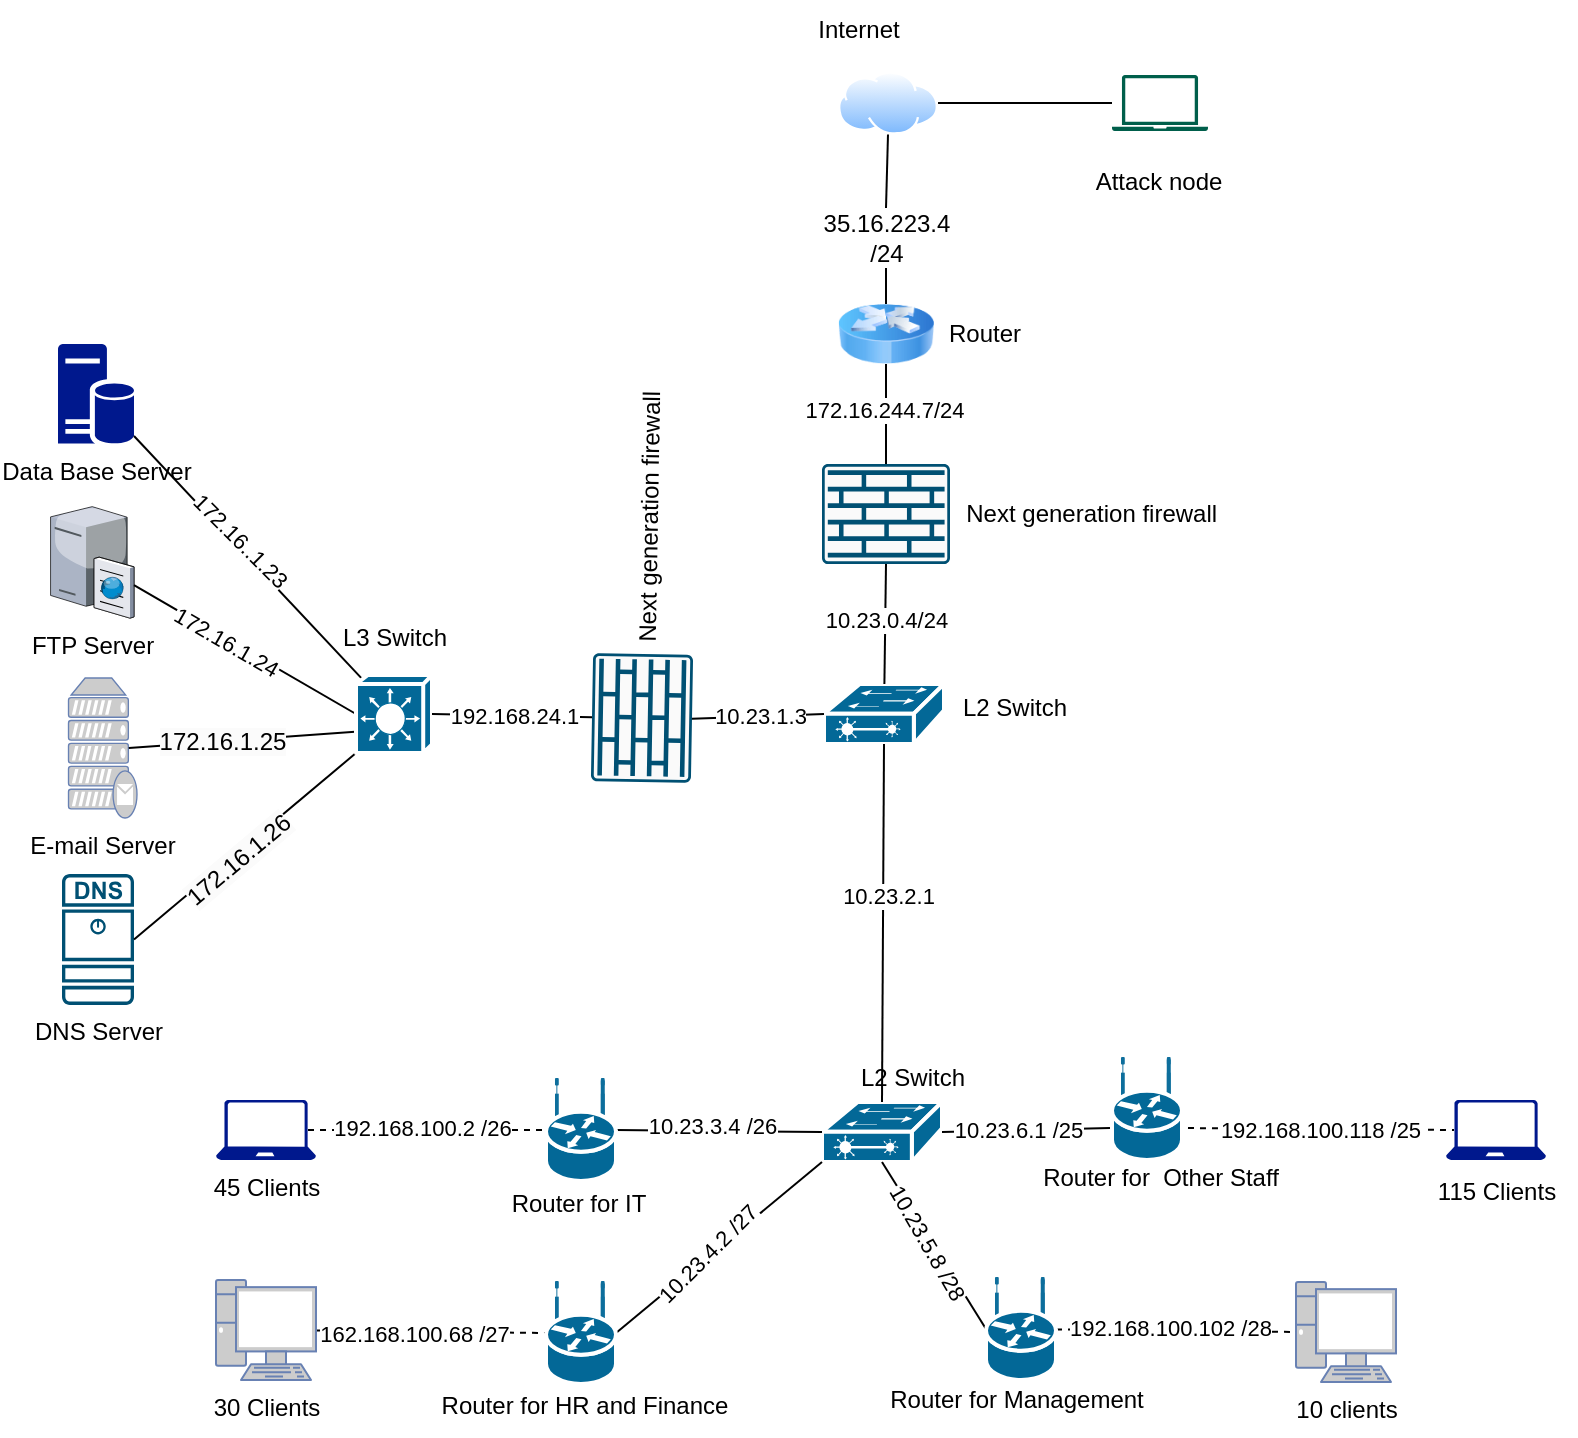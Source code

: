 <mxfile version="24.7.1" type="github">
  <diagram name="Page-1" id="mWOwHAFnnGotzb68UGMo">
    <mxGraphModel dx="880" dy="472" grid="1" gridSize="10" guides="1" tooltips="1" connect="1" arrows="1" fold="1" page="1" pageScale="1" pageWidth="850" pageHeight="1100" math="0" shadow="0">
      <root>
        <mxCell id="0" />
        <mxCell id="1" parent="0" />
        <mxCell id="QFhtb_JTBLAtstihDLr0-1" value="" style="sketch=0;points=[[0.015,0.015,0],[0.985,0.015,0],[0.985,0.985,0],[0.015,0.985,0],[0.25,0,0],[0.5,0,0],[0.75,0,0],[1,0.25,0],[1,0.5,0],[1,0.75,0],[0.75,1,0],[0.5,1,0],[0.25,1,0],[0,0.75,0],[0,0.5,0],[0,0.25,0]];verticalLabelPosition=bottom;html=1;verticalAlign=top;aspect=fixed;align=center;pointerEvents=1;shape=mxgraph.cisco19.rect;prIcon=firewall;fillColor=#FAFAFA;strokeColor=#005073;" parent="1" vertex="1">
          <mxGeometry x="451" y="246" width="64" height="50" as="geometry" />
        </mxCell>
        <mxCell id="QFhtb_JTBLAtstihDLr0-2" value="" style="image;html=1;image=img/lib/clip_art/networking/Router_Icon_128x128.png" parent="1" vertex="1">
          <mxGeometry x="459" y="166" width="48" height="30" as="geometry" />
        </mxCell>
        <mxCell id="QFhtb_JTBLAtstihDLr0-3" value="DNS Server" style="sketch=0;points=[[0.015,0.015,0],[0.985,0.015,0],[0.985,0.985,0],[0.015,0.985,0],[0.25,0,0],[0.5,0,0],[0.75,0,0],[1,0.25,0],[1,0.5,0],[1,0.75,0],[0.75,1,0],[0.5,1,0],[0.25,1,0],[0,0.75,0],[0,0.5,0],[0,0.25,0]];verticalLabelPosition=bottom;html=1;verticalAlign=top;aspect=fixed;align=center;pointerEvents=1;shape=mxgraph.cisco19.dns_server;fillColor=#005073;strokeColor=none;" parent="1" vertex="1">
          <mxGeometry x="71" y="451" width="36" height="65.45" as="geometry" />
        </mxCell>
        <mxCell id="QFhtb_JTBLAtstihDLr0-4" value="" style="endArrow=none;html=1;rounded=0;exitX=0.5;exitY=0;exitDx=0;exitDy=0;exitPerimeter=0;" parent="1" source="QFhtb_JTBLAtstihDLr0-1" edge="1">
          <mxGeometry width="50" height="50" relative="1" as="geometry">
            <mxPoint x="281" y="346" as="sourcePoint" />
            <mxPoint x="483" y="196" as="targetPoint" />
          </mxGeometry>
        </mxCell>
        <mxCell id="6wvi-4wZgXXVieuaFHjE-26" value="172.16.244.7/24" style="edgeLabel;html=1;align=center;verticalAlign=middle;resizable=0;points=[];" parent="QFhtb_JTBLAtstihDLr0-4" vertex="1" connectable="0">
          <mxGeometry x="0.08" y="1" relative="1" as="geometry">
            <mxPoint as="offset" />
          </mxGeometry>
        </mxCell>
        <mxCell id="QFhtb_JTBLAtstihDLr0-8" value="" style="shape=mxgraph.cisco.switches.layer_2_remote_switch;html=1;pointerEvents=1;dashed=0;fillColor=#036897;strokeColor=#ffffff;strokeWidth=2;verticalLabelPosition=bottom;verticalAlign=top;align=center;outlineConnect=0;" parent="1" vertex="1">
          <mxGeometry x="451" y="565" width="60" height="30" as="geometry" />
        </mxCell>
        <mxCell id="QFhtb_JTBLAtstihDLr0-17" value="" style="endArrow=none;html=1;rounded=0;exitX=1;exitY=0.5;exitDx=0;exitDy=0;entryX=0;entryY=0.5;entryDx=0;entryDy=0;entryPerimeter=0;exitPerimeter=0;" parent="1" source="6wvi-4wZgXXVieuaFHjE-52" target="QFhtb_JTBLAtstihDLr0-8" edge="1">
          <mxGeometry width="50" height="50" relative="1" as="geometry">
            <mxPoint x="270" y="579" as="sourcePoint" />
            <mxPoint x="386" y="565" as="targetPoint" />
          </mxGeometry>
        </mxCell>
        <mxCell id="6wvi-4wZgXXVieuaFHjE-40" value="10.23.3.4 /26" style="edgeLabel;html=1;align=center;verticalAlign=middle;resizable=0;points=[];" parent="QFhtb_JTBLAtstihDLr0-17" vertex="1" connectable="0">
          <mxGeometry x="-0.082" y="3" relative="1" as="geometry">
            <mxPoint as="offset" />
          </mxGeometry>
        </mxCell>
        <mxCell id="QFhtb_JTBLAtstihDLr0-18" value="" style="endArrow=none;html=1;rounded=0;entryX=1;entryY=0.5;entryDx=0;entryDy=0;entryPerimeter=0;exitX=-0.029;exitY=0.686;exitDx=0;exitDy=0;exitPerimeter=0;" parent="1" source="6wvi-4wZgXXVieuaFHjE-56" target="QFhtb_JTBLAtstihDLr0-8" edge="1">
          <mxGeometry width="50" height="50" relative="1" as="geometry">
            <mxPoint x="526" y="579" as="sourcePoint" />
            <mxPoint x="406" y="615" as="targetPoint" />
          </mxGeometry>
        </mxCell>
        <mxCell id="6wvi-4wZgXXVieuaFHjE-43" value="10.23.6.1 /25" style="edgeLabel;html=1;align=center;verticalAlign=middle;resizable=0;points=[];" parent="QFhtb_JTBLAtstihDLr0-18" vertex="1" connectable="0">
          <mxGeometry x="0.102" relative="1" as="geometry">
            <mxPoint as="offset" />
          </mxGeometry>
        </mxCell>
        <mxCell id="QFhtb_JTBLAtstihDLr0-19" value="" style="endArrow=none;html=1;rounded=0;exitX=1;exitY=0.5;exitDx=0;exitDy=0;entryX=0;entryY=1;entryDx=0;entryDy=0;entryPerimeter=0;exitPerimeter=0;" parent="1" source="6wvi-4wZgXXVieuaFHjE-53" target="QFhtb_JTBLAtstihDLr0-8" edge="1">
          <mxGeometry width="50" height="50" relative="1" as="geometry">
            <mxPoint x="286" y="680" as="sourcePoint" />
            <mxPoint x="406" y="615" as="targetPoint" />
          </mxGeometry>
        </mxCell>
        <mxCell id="6wvi-4wZgXXVieuaFHjE-41" value="10.23.4.2 /27" style="edgeLabel;html=1;align=center;verticalAlign=middle;resizable=0;points=[];rotation=-45;" parent="QFhtb_JTBLAtstihDLr0-19" vertex="1" connectable="0">
          <mxGeometry x="-0.101" y="1" relative="1" as="geometry">
            <mxPoint as="offset" />
          </mxGeometry>
        </mxCell>
        <mxCell id="QFhtb_JTBLAtstihDLr0-20" value="" style="endArrow=none;html=1;rounded=0;entryX=0.5;entryY=1;entryDx=0;entryDy=0;entryPerimeter=0;exitX=0;exitY=0.5;exitDx=0;exitDy=0;exitPerimeter=0;" parent="1" source="6wvi-4wZgXXVieuaFHjE-55" target="QFhtb_JTBLAtstihDLr0-8" edge="1">
          <mxGeometry width="50" height="50" relative="1" as="geometry">
            <mxPoint x="456" y="680" as="sourcePoint" />
            <mxPoint x="406" y="615" as="targetPoint" />
          </mxGeometry>
        </mxCell>
        <mxCell id="6wvi-4wZgXXVieuaFHjE-42" value="10.23.5.8 /28" style="edgeLabel;html=1;align=center;verticalAlign=middle;resizable=0;points=[];rotation=60;" parent="QFhtb_JTBLAtstihDLr0-20" vertex="1" connectable="0">
          <mxGeometry x="0.057" y="2" relative="1" as="geometry">
            <mxPoint y="-1" as="offset" />
          </mxGeometry>
        </mxCell>
        <mxCell id="QFhtb_JTBLAtstihDLr0-21" value="45 Clients" style="sketch=0;aspect=fixed;pointerEvents=1;shadow=0;dashed=0;html=1;strokeColor=none;labelPosition=center;verticalLabelPosition=bottom;verticalAlign=top;align=center;fillColor=#00188D;shape=mxgraph.azure.laptop" parent="1" vertex="1">
          <mxGeometry x="148" y="564" width="50" height="30" as="geometry" />
        </mxCell>
        <mxCell id="QFhtb_JTBLAtstihDLr0-22" value="" style="endArrow=none;dashed=1;html=1;rounded=0;entryX=0;entryY=0.5;entryDx=0;entryDy=0;entryPerimeter=0;" parent="1" source="QFhtb_JTBLAtstihDLr0-26" target="6wvi-4wZgXXVieuaFHjE-53" edge="1">
          <mxGeometry width="50" height="50" relative="1" as="geometry">
            <mxPoint x="115" y="680" as="sourcePoint" />
            <mxPoint x="256" y="680" as="targetPoint" />
          </mxGeometry>
        </mxCell>
        <mxCell id="6wvi-4wZgXXVieuaFHjE-48" value="162.168.100.68 /27" style="edgeLabel;html=1;align=center;verticalAlign=middle;resizable=0;points=[];" parent="QFhtb_JTBLAtstihDLr0-22" vertex="1" connectable="0">
          <mxGeometry x="-0.149" y="-1" relative="1" as="geometry">
            <mxPoint as="offset" />
          </mxGeometry>
        </mxCell>
        <mxCell id="QFhtb_JTBLAtstihDLr0-26" value="&lt;font color=&quot;#000000&quot;&gt;30 Clients&lt;/font&gt;" style="fontColor=#0066CC;verticalAlign=top;verticalLabelPosition=bottom;labelPosition=center;align=center;html=1;outlineConnect=0;fillColor=#CCCCCC;strokeColor=#6881B3;gradientColor=none;gradientDirection=north;strokeWidth=2;shape=mxgraph.networks.pc;" parent="1" vertex="1">
          <mxGeometry x="148" y="654" width="50" height="50" as="geometry" />
        </mxCell>
        <mxCell id="QFhtb_JTBLAtstihDLr0-28" value="&lt;font color=&quot;#000000&quot;&gt;10 clients&lt;/font&gt;" style="fontColor=#0066CC;verticalAlign=top;verticalLabelPosition=bottom;labelPosition=center;align=center;html=1;outlineConnect=0;fillColor=#CCCCCC;strokeColor=#6881B3;gradientColor=none;gradientDirection=north;strokeWidth=2;shape=mxgraph.networks.pc;" parent="1" vertex="1">
          <mxGeometry x="688" y="655" width="50" height="50" as="geometry" />
        </mxCell>
        <mxCell id="QFhtb_JTBLAtstihDLr0-29" value="" style="endArrow=none;dashed=1;html=1;rounded=0;entryX=0;entryY=0.5;entryDx=0;entryDy=0;entryPerimeter=0;" parent="1" source="6wvi-4wZgXXVieuaFHjE-55" target="QFhtb_JTBLAtstihDLr0-28" edge="1">
          <mxGeometry width="50" height="50" relative="1" as="geometry">
            <mxPoint x="486" y="680" as="sourcePoint" />
            <mxPoint x="605" y="745" as="targetPoint" />
          </mxGeometry>
        </mxCell>
        <mxCell id="6wvi-4wZgXXVieuaFHjE-49" value="192.168.100.102 /28" style="edgeLabel;html=1;align=center;verticalAlign=middle;resizable=0;points=[];" parent="QFhtb_JTBLAtstihDLr0-29" vertex="1" connectable="0">
          <mxGeometry x="-0.059" y="2" relative="1" as="geometry">
            <mxPoint as="offset" />
          </mxGeometry>
        </mxCell>
        <mxCell id="QFhtb_JTBLAtstihDLr0-31" value="" style="sketch=0;aspect=fixed;pointerEvents=1;shadow=0;dashed=0;html=1;strokeColor=none;labelPosition=center;verticalLabelPosition=bottom;verticalAlign=top;align=center;fillColor=#00188D;shape=mxgraph.azure.laptop" parent="1" vertex="1">
          <mxGeometry x="763" y="564" width="50" height="30" as="geometry" />
        </mxCell>
        <mxCell id="QFhtb_JTBLAtstihDLr0-32" value="" style="endArrow=none;dashed=1;html=1;rounded=0;entryX=0.08;entryY=0.5;entryDx=0;entryDy=0;entryPerimeter=0;exitX=0.914;exitY=0.686;exitDx=0;exitDy=0;exitPerimeter=0;" parent="1" source="6wvi-4wZgXXVieuaFHjE-56" target="QFhtb_JTBLAtstihDLr0-31" edge="1">
          <mxGeometry width="50" height="50" relative="1" as="geometry">
            <mxPoint x="570" y="558" as="sourcePoint" />
            <mxPoint x="615" y="690" as="targetPoint" />
          </mxGeometry>
        </mxCell>
        <mxCell id="6wvi-4wZgXXVieuaFHjE-51" value="192.168.100.118 /25" style="edgeLabel;html=1;align=center;verticalAlign=middle;resizable=0;points=[];" parent="QFhtb_JTBLAtstihDLr0-32" vertex="1" connectable="0">
          <mxGeometry x="0.031" relative="1" as="geometry">
            <mxPoint as="offset" />
          </mxGeometry>
        </mxCell>
        <mxCell id="QFhtb_JTBLAtstihDLr0-34" value="115 Clients" style="text;html=1;align=center;verticalAlign=middle;resizable=0;points=[];autosize=1;strokeColor=none;fillColor=none;" parent="1" vertex="1">
          <mxGeometry x="748" y="595" width="80" height="30" as="geometry" />
        </mxCell>
        <mxCell id="QFhtb_JTBLAtstihDLr0-35" value="" style="endArrow=none;dashed=1;html=1;rounded=0;exitX=0.92;exitY=0.5;exitDx=0;exitDy=0;exitPerimeter=0;entryX=0;entryY=0.5;entryDx=0;entryDy=0;entryPerimeter=0;" parent="1" source="QFhtb_JTBLAtstihDLr0-21" target="6wvi-4wZgXXVieuaFHjE-52" edge="1">
          <mxGeometry width="50" height="50" relative="1" as="geometry">
            <mxPoint x="111" y="580" as="sourcePoint" />
            <mxPoint x="240" y="579" as="targetPoint" />
          </mxGeometry>
        </mxCell>
        <mxCell id="6wvi-4wZgXXVieuaFHjE-47" value="192.168.100.2 /26" style="edgeLabel;html=1;align=center;verticalAlign=middle;resizable=0;points=[];" parent="QFhtb_JTBLAtstihDLr0-35" vertex="1" connectable="0">
          <mxGeometry x="-0.039" y="1" relative="1" as="geometry">
            <mxPoint as="offset" />
          </mxGeometry>
        </mxCell>
        <mxCell id="E-c_TPkN4qfoy3ML_oav-3" value="" style="shape=mxgraph.cisco.switches.layer_2_remote_switch;html=1;pointerEvents=1;dashed=0;fillColor=#036897;strokeColor=#ffffff;strokeWidth=2;verticalLabelPosition=bottom;verticalAlign=top;align=center;outlineConnect=0;" parent="1" vertex="1">
          <mxGeometry x="452" y="356" width="60" height="30" as="geometry" />
        </mxCell>
        <mxCell id="E-c_TPkN4qfoy3ML_oav-4" value="" style="endArrow=none;html=1;rounded=0;entryX=0.5;entryY=1;entryDx=0;entryDy=0;entryPerimeter=0;" parent="1" source="E-c_TPkN4qfoy3ML_oav-3" target="QFhtb_JTBLAtstihDLr0-1" edge="1">
          <mxGeometry width="50" height="50" relative="1" as="geometry">
            <mxPoint x="510" y="456" as="sourcePoint" />
            <mxPoint x="560" y="406" as="targetPoint" />
          </mxGeometry>
        </mxCell>
        <mxCell id="6wvi-4wZgXXVieuaFHjE-27" value="10.23.0.4/24" style="edgeLabel;html=1;align=center;verticalAlign=middle;resizable=0;points=[];" parent="E-c_TPkN4qfoy3ML_oav-4" vertex="1" connectable="0">
          <mxGeometry x="0.067" relative="1" as="geometry">
            <mxPoint as="offset" />
          </mxGeometry>
        </mxCell>
        <mxCell id="E-c_TPkN4qfoy3ML_oav-5" value="" style="endArrow=none;html=1;rounded=0;exitX=0.5;exitY=0;exitDx=0;exitDy=0;exitPerimeter=0;entryX=0.5;entryY=1;entryDx=0;entryDy=0;entryPerimeter=0;" parent="1" source="QFhtb_JTBLAtstihDLr0-8" target="E-c_TPkN4qfoy3ML_oav-3" edge="1">
          <mxGeometry width="50" height="50" relative="1" as="geometry">
            <mxPoint x="504" y="486" as="sourcePoint" />
            <mxPoint x="554" y="436" as="targetPoint" />
          </mxGeometry>
        </mxCell>
        <mxCell id="6wvi-4wZgXXVieuaFHjE-29" value="10.23.2.1" style="edgeLabel;html=1;align=center;verticalAlign=middle;resizable=0;points=[];" parent="E-c_TPkN4qfoy3ML_oav-5" vertex="1" connectable="0">
          <mxGeometry x="0.151" y="-2" relative="1" as="geometry">
            <mxPoint as="offset" />
          </mxGeometry>
        </mxCell>
        <mxCell id="E-c_TPkN4qfoy3ML_oav-10" value="Data Base Server" style="sketch=0;aspect=fixed;pointerEvents=1;shadow=0;dashed=0;html=1;strokeColor=none;labelPosition=center;verticalLabelPosition=bottom;verticalAlign=top;align=center;fillColor=#00188D;shape=mxgraph.mscae.enterprise.database_server" parent="1" vertex="1">
          <mxGeometry x="69" y="186" width="38" height="50" as="geometry" />
        </mxCell>
        <mxCell id="E-c_TPkN4qfoy3ML_oav-11" value="&lt;font color=&quot;#000000&quot;&gt;E-mail Server&lt;/font&gt;" style="fontColor=#0066CC;verticalAlign=top;verticalLabelPosition=bottom;labelPosition=center;align=center;html=1;outlineConnect=0;fillColor=#CCCCCC;strokeColor=#6881B3;gradientColor=none;gradientDirection=north;strokeWidth=2;shape=mxgraph.networks.mail_server;" parent="1" vertex="1">
          <mxGeometry x="74.25" y="353" width="34.25" height="70" as="geometry" />
        </mxCell>
        <mxCell id="E-c_TPkN4qfoy3ML_oav-15" value="" style="endArrow=none;html=1;rounded=0;exitX=1;exitY=0.5;exitDx=0;exitDy=0;exitPerimeter=0;entryX=0;entryY=1;entryDx=0;entryDy=0;entryPerimeter=0;" parent="1" source="QFhtb_JTBLAtstihDLr0-3" target="6wvi-4wZgXXVieuaFHjE-1" edge="1">
          <mxGeometry width="50" height="50" relative="1" as="geometry">
            <mxPoint x="311" y="416" as="sourcePoint" />
            <mxPoint x="216" y="408" as="targetPoint" />
          </mxGeometry>
        </mxCell>
        <mxCell id="6wvi-4wZgXXVieuaFHjE-44" value="&lt;span style=&quot;font-size: 12px; background-color: rgb(251, 251, 251);&quot;&gt;172.16.1.26&lt;/span&gt;" style="edgeLabel;html=1;align=center;verticalAlign=middle;resizable=0;points=[];rotation=-40;" parent="E-c_TPkN4qfoy3ML_oav-15" vertex="1" connectable="0">
          <mxGeometry x="-0.098" y="-3" relative="1" as="geometry">
            <mxPoint as="offset" />
          </mxGeometry>
        </mxCell>
        <mxCell id="E-c_TPkN4qfoy3ML_oav-16" value="" style="endArrow=none;html=1;rounded=0;exitX=0.88;exitY=0.5;exitDx=0;exitDy=0;exitPerimeter=0;entryX=0.125;entryY=0.719;entryDx=0;entryDy=0;entryPerimeter=0;" parent="1" source="E-c_TPkN4qfoy3ML_oav-11" target="6wvi-4wZgXXVieuaFHjE-1" edge="1">
          <mxGeometry width="50" height="50" relative="1" as="geometry">
            <mxPoint x="311" y="416" as="sourcePoint" />
            <mxPoint x="196" y="378" as="targetPoint" />
          </mxGeometry>
        </mxCell>
        <mxCell id="6wvi-4wZgXXVieuaFHjE-45" value="&lt;span style=&quot;font-size: 12px; background-color: rgb(251, 251, 251);&quot;&gt;172.16.1.25&lt;/span&gt;" style="edgeLabel;html=1;align=center;verticalAlign=middle;resizable=0;points=[];" parent="E-c_TPkN4qfoy3ML_oav-16" vertex="1" connectable="0">
          <mxGeometry x="-0.213" relative="1" as="geometry">
            <mxPoint as="offset" />
          </mxGeometry>
        </mxCell>
        <mxCell id="E-c_TPkN4qfoy3ML_oav-17" value="" style="endArrow=none;html=1;rounded=0;exitX=1;exitY=0.92;exitDx=0;exitDy=0;exitPerimeter=0;entryX=0.08;entryY=0.05;entryDx=0;entryDy=0;entryPerimeter=0;" parent="1" source="E-c_TPkN4qfoy3ML_oav-10" target="6wvi-4wZgXXVieuaFHjE-1" edge="1">
          <mxGeometry width="50" height="50" relative="1" as="geometry">
            <mxPoint x="265" y="266" as="sourcePoint" />
            <mxPoint x="250" y="278" as="targetPoint" />
          </mxGeometry>
        </mxCell>
        <mxCell id="6wvi-4wZgXXVieuaFHjE-30" value="172.16..1.23" style="edgeLabel;html=1;align=center;verticalAlign=middle;resizable=0;points=[];rotation=45;" parent="E-c_TPkN4qfoy3ML_oav-17" vertex="1" connectable="0">
          <mxGeometry x="-0.109" y="3" relative="1" as="geometry">
            <mxPoint as="offset" />
          </mxGeometry>
        </mxCell>
        <mxCell id="E-c_TPkN4qfoy3ML_oav-18" value="FTP Server" style="verticalLabelPosition=bottom;sketch=0;aspect=fixed;html=1;verticalAlign=top;strokeColor=none;align=center;outlineConnect=0;shape=mxgraph.citrix.ftp_server;" parent="1" vertex="1">
          <mxGeometry x="65.28" y="266" width="41.72" height="57" as="geometry" />
        </mxCell>
        <mxCell id="E-c_TPkN4qfoy3ML_oav-19" value="" style="endArrow=none;html=1;rounded=0;entryX=0;entryY=0.5;entryDx=0;entryDy=0;entryPerimeter=0;" parent="1" source="E-c_TPkN4qfoy3ML_oav-18" target="6wvi-4wZgXXVieuaFHjE-1" edge="1">
          <mxGeometry width="50" height="50" relative="1" as="geometry">
            <mxPoint x="321" y="476" as="sourcePoint" />
            <mxPoint x="216" y="348" as="targetPoint" />
          </mxGeometry>
        </mxCell>
        <mxCell id="6wvi-4wZgXXVieuaFHjE-31" value="172.16.1.24" style="edgeLabel;html=1;align=center;verticalAlign=middle;resizable=0;points=[];rotation=30;" parent="E-c_TPkN4qfoy3ML_oav-19" vertex="1" connectable="0">
          <mxGeometry x="-0.158" y="-1" relative="1" as="geometry">
            <mxPoint as="offset" />
          </mxGeometry>
        </mxCell>
        <mxCell id="E-c_TPkN4qfoy3ML_oav-25" value="" style="image;aspect=fixed;perimeter=ellipsePerimeter;html=1;align=center;shadow=0;dashed=0;spacingTop=3;image=img/lib/active_directory/internet_cloud.svg;" parent="1" vertex="1">
          <mxGeometry x="459" y="49.75" width="50" height="31.5" as="geometry" />
        </mxCell>
        <mxCell id="E-c_TPkN4qfoy3ML_oav-26" value="" style="endArrow=none;html=1;rounded=0;exitX=0.5;exitY=1;exitDx=0;exitDy=0;entryX=0.5;entryY=0;entryDx=0;entryDy=0;" parent="1" source="6wvi-4wZgXXVieuaFHjE-24" target="QFhtb_JTBLAtstihDLr0-2" edge="1">
          <mxGeometry width="50" height="50" relative="1" as="geometry">
            <mxPoint x="445" y="229" as="sourcePoint" />
            <mxPoint x="495" y="179" as="targetPoint" />
          </mxGeometry>
        </mxCell>
        <mxCell id="E-c_TPkN4qfoy3ML_oav-27" value="Internet" style="text;html=1;align=center;verticalAlign=middle;resizable=0;points=[];autosize=1;strokeColor=none;fillColor=none;" parent="1" vertex="1">
          <mxGeometry x="439" y="14" width="60" height="30" as="geometry" />
        </mxCell>
        <mxCell id="E-c_TPkN4qfoy3ML_oav-29" value="" style="sketch=0;pointerEvents=1;shadow=0;dashed=0;html=1;strokeColor=none;fillColor=#005F4B;labelPosition=center;verticalLabelPosition=bottom;verticalAlign=top;align=center;outlineConnect=0;shape=mxgraph.veeam2.laptop;" parent="1" vertex="1">
          <mxGeometry x="596" y="51.5" width="48" height="28.0" as="geometry" />
        </mxCell>
        <mxCell id="E-c_TPkN4qfoy3ML_oav-30" value="" style="endArrow=none;html=1;rounded=0;exitX=1;exitY=0.5;exitDx=0;exitDy=0;" parent="1" source="E-c_TPkN4qfoy3ML_oav-25" target="E-c_TPkN4qfoy3ML_oav-29" edge="1">
          <mxGeometry width="50" height="50" relative="1" as="geometry">
            <mxPoint x="631.0" y="109.29" as="sourcePoint" />
            <mxPoint x="734" y="110.709" as="targetPoint" />
          </mxGeometry>
        </mxCell>
        <mxCell id="E-c_TPkN4qfoy3ML_oav-31" value="Attack node" style="text;html=1;align=center;verticalAlign=middle;resizable=0;points=[];autosize=1;strokeColor=none;fillColor=none;" parent="1" vertex="1">
          <mxGeometry x="574" y="90" width="90" height="30" as="geometry" />
        </mxCell>
        <mxCell id="6wvi-4wZgXXVieuaFHjE-1" value="" style="shape=mxgraph.cisco.switches.layer_3_switch;html=1;pointerEvents=1;dashed=0;fillColor=#036897;strokeColor=#ffffff;strokeWidth=2;verticalLabelPosition=bottom;verticalAlign=top;align=center;outlineConnect=0;" parent="1" vertex="1">
          <mxGeometry x="218" y="351.5" width="38" height="39" as="geometry" />
        </mxCell>
        <mxCell id="6wvi-4wZgXXVieuaFHjE-3" value="Next generation firewall&amp;nbsp;" style="text;html=1;align=center;verticalAlign=middle;resizable=0;points=[];autosize=1;strokeColor=none;fillColor=none;" parent="1" vertex="1">
          <mxGeometry x="512" y="256" width="150" height="30" as="geometry" />
        </mxCell>
        <mxCell id="6wvi-4wZgXXVieuaFHjE-14" value="Router" style="text;html=1;align=center;verticalAlign=middle;resizable=0;points=[];autosize=1;strokeColor=none;fillColor=none;" parent="1" vertex="1">
          <mxGeometry x="502" y="166" width="60" height="30" as="geometry" />
        </mxCell>
        <mxCell id="6wvi-4wZgXXVieuaFHjE-15" value="L3 Switch" style="text;html=1;align=center;verticalAlign=middle;resizable=0;points=[];autosize=1;strokeColor=none;fillColor=none;" parent="1" vertex="1">
          <mxGeometry x="197" y="318" width="80" height="30" as="geometry" />
        </mxCell>
        <mxCell id="6wvi-4wZgXXVieuaFHjE-16" value="L2 Switch" style="text;html=1;align=center;verticalAlign=middle;resizable=0;points=[];autosize=1;strokeColor=none;fillColor=none;" parent="1" vertex="1">
          <mxGeometry x="507" y="353" width="80" height="30" as="geometry" />
        </mxCell>
        <mxCell id="6wvi-4wZgXXVieuaFHjE-17" value="L2 Switch" style="text;html=1;align=center;verticalAlign=middle;resizable=0;points=[];autosize=1;strokeColor=none;fillColor=none;" parent="1" vertex="1">
          <mxGeometry x="456" y="538" width="80" height="30" as="geometry" />
        </mxCell>
        <mxCell id="6wvi-4wZgXXVieuaFHjE-25" value="" style="endArrow=none;html=1;rounded=0;entryX=0.5;entryY=0;entryDx=0;entryDy=0;exitX=0.5;exitY=1;exitDx=0;exitDy=0;" parent="1" source="E-c_TPkN4qfoy3ML_oav-25" target="6wvi-4wZgXXVieuaFHjE-24" edge="1">
          <mxGeometry width="50" height="50" relative="1" as="geometry">
            <mxPoint x="510" y="88" as="sourcePoint" />
            <mxPoint x="483" y="166" as="targetPoint" />
          </mxGeometry>
        </mxCell>
        <mxCell id="6wvi-4wZgXXVieuaFHjE-24" value="&lt;span style=&quot;font-family: arial, helvetica, sans-serif; text-align: left; text-wrap: wrap; background-color: rgb(255, 255, 255);&quot;&gt;&lt;font style=&quot;font-size: 12px;&quot;&gt;35.16.223.4 /24&lt;/font&gt;&lt;/span&gt;" style="text;html=1;align=center;verticalAlign=middle;resizable=0;points=[];autosize=1;strokeColor=none;fillColor=none;" parent="1" vertex="1">
          <mxGeometry x="428" y="118" width="110" height="30" as="geometry" />
        </mxCell>
        <mxCell id="6wvi-4wZgXXVieuaFHjE-52" value="" style="shape=mxgraph.cisco.routers.wireless_router;html=1;pointerEvents=1;dashed=0;fillColor=#036897;strokeColor=#ffffff;strokeWidth=2;verticalLabelPosition=bottom;verticalAlign=top;align=center;outlineConnect=0;" parent="1" vertex="1">
          <mxGeometry x="313" y="553.5" width="35" height="51" as="geometry" />
        </mxCell>
        <mxCell id="6wvi-4wZgXXVieuaFHjE-53" value="" style="shape=mxgraph.cisco.routers.wireless_router;html=1;pointerEvents=1;dashed=0;fillColor=#036897;strokeColor=#ffffff;strokeWidth=2;verticalLabelPosition=bottom;verticalAlign=top;align=center;outlineConnect=0;" parent="1" vertex="1">
          <mxGeometry x="313" y="655" width="35" height="51" as="geometry" />
        </mxCell>
        <mxCell id="6wvi-4wZgXXVieuaFHjE-55" value="" style="shape=mxgraph.cisco.routers.wireless_router;html=1;pointerEvents=1;dashed=0;fillColor=#036897;strokeColor=#ffffff;strokeWidth=2;verticalLabelPosition=bottom;verticalAlign=top;align=center;outlineConnect=0;" parent="1" vertex="1">
          <mxGeometry x="533" y="653" width="35" height="51" as="geometry" />
        </mxCell>
        <mxCell id="6wvi-4wZgXXVieuaFHjE-56" value="" style="shape=mxgraph.cisco.routers.wireless_router;html=1;pointerEvents=1;dashed=0;fillColor=#036897;strokeColor=#ffffff;strokeWidth=2;verticalLabelPosition=bottom;verticalAlign=top;align=center;outlineConnect=0;" parent="1" vertex="1">
          <mxGeometry x="596" y="543" width="35" height="51" as="geometry" />
        </mxCell>
        <mxCell id="6wvi-4wZgXXVieuaFHjE-62" value="" style="sketch=0;points=[[0.015,0.015,0],[0.985,0.015,0],[0.985,0.985,0],[0.015,0.985,0],[0.25,0,0],[0.5,0,0],[0.75,0,0],[1,0.25,0],[1,0.5,0],[1,0.75,0],[0.75,1,0],[0.5,1,0],[0.25,1,0],[0,0.75,0],[0,0.5,0],[0,0.25,0]];verticalLabelPosition=bottom;html=1;verticalAlign=top;aspect=fixed;align=center;pointerEvents=1;shape=mxgraph.cisco19.rect;prIcon=firewall;fillColor=#FAFAFA;strokeColor=#005073;rotation=-89;" parent="1" vertex="1">
          <mxGeometry x="329" y="348" width="64" height="50" as="geometry" />
        </mxCell>
        <mxCell id="6wvi-4wZgXXVieuaFHjE-63" value="" style="endArrow=none;html=1;rounded=0;exitX=0.5;exitY=1;exitDx=0;exitDy=0;exitPerimeter=0;entryX=0;entryY=0.5;entryDx=0;entryDy=0;entryPerimeter=0;" parent="1" source="6wvi-4wZgXXVieuaFHjE-62" target="E-c_TPkN4qfoy3ML_oav-3" edge="1">
          <mxGeometry width="50" height="50" relative="1" as="geometry">
            <mxPoint x="430" y="468" as="sourcePoint" />
            <mxPoint x="350" y="398" as="targetPoint" />
          </mxGeometry>
        </mxCell>
        <mxCell id="6wvi-4wZgXXVieuaFHjE-66" value="10.23.1.3" style="edgeLabel;html=1;align=center;verticalAlign=middle;resizable=0;points=[];" parent="6wvi-4wZgXXVieuaFHjE-63" vertex="1" connectable="0">
          <mxGeometry x="0.033" relative="1" as="geometry">
            <mxPoint as="offset" />
          </mxGeometry>
        </mxCell>
        <mxCell id="6wvi-4wZgXXVieuaFHjE-64" value="" style="endArrow=none;html=1;rounded=0;exitX=1;exitY=0.5;exitDx=0;exitDy=0;exitPerimeter=0;entryX=0.5;entryY=0;entryDx=0;entryDy=0;entryPerimeter=0;" parent="1" source="6wvi-4wZgXXVieuaFHjE-1" target="6wvi-4wZgXXVieuaFHjE-62" edge="1">
          <mxGeometry width="50" height="50" relative="1" as="geometry">
            <mxPoint x="440" y="538" as="sourcePoint" />
            <mxPoint x="490" y="488" as="targetPoint" />
          </mxGeometry>
        </mxCell>
        <mxCell id="6wvi-4wZgXXVieuaFHjE-69" value="192.168.24.1" style="edgeLabel;html=1;align=center;verticalAlign=middle;resizable=0;points=[];" parent="6wvi-4wZgXXVieuaFHjE-64" vertex="1" connectable="0">
          <mxGeometry x="0.028" relative="1" as="geometry">
            <mxPoint as="offset" />
          </mxGeometry>
        </mxCell>
        <mxCell id="6wvi-4wZgXXVieuaFHjE-65" value="Next generation firewall&amp;nbsp;" style="text;html=1;align=center;verticalAlign=middle;resizable=0;points=[];autosize=1;strokeColor=none;fillColor=none;rotation=-89;" parent="1" vertex="1">
          <mxGeometry x="290" y="256" width="150" height="30" as="geometry" />
        </mxCell>
        <mxCell id="RY05KDyR0PZy6KFtcY7C-1" value="Router for IT" style="text;html=1;align=center;verticalAlign=middle;resizable=0;points=[];autosize=1;strokeColor=none;fillColor=none;" vertex="1" parent="1">
          <mxGeometry x="284" y="601" width="90" height="30" as="geometry" />
        </mxCell>
        <mxCell id="RY05KDyR0PZy6KFtcY7C-2" value="Router for HR and Finance" style="text;html=1;align=center;verticalAlign=middle;resizable=0;points=[];autosize=1;strokeColor=none;fillColor=none;" vertex="1" parent="1">
          <mxGeometry x="247" y="702" width="170" height="30" as="geometry" />
        </mxCell>
        <mxCell id="RY05KDyR0PZy6KFtcY7C-3" value="Router for Management" style="text;html=1;align=center;verticalAlign=middle;resizable=0;points=[];autosize=1;strokeColor=none;fillColor=none;" vertex="1" parent="1">
          <mxGeometry x="473" y="699" width="150" height="30" as="geometry" />
        </mxCell>
        <mxCell id="RY05KDyR0PZy6KFtcY7C-4" value="Router for&amp;nbsp; Other Staff" style="text;html=1;align=center;verticalAlign=middle;resizable=0;points=[];autosize=1;strokeColor=none;fillColor=none;" vertex="1" parent="1">
          <mxGeometry x="550" y="588" width="140" height="30" as="geometry" />
        </mxCell>
      </root>
    </mxGraphModel>
  </diagram>
</mxfile>
